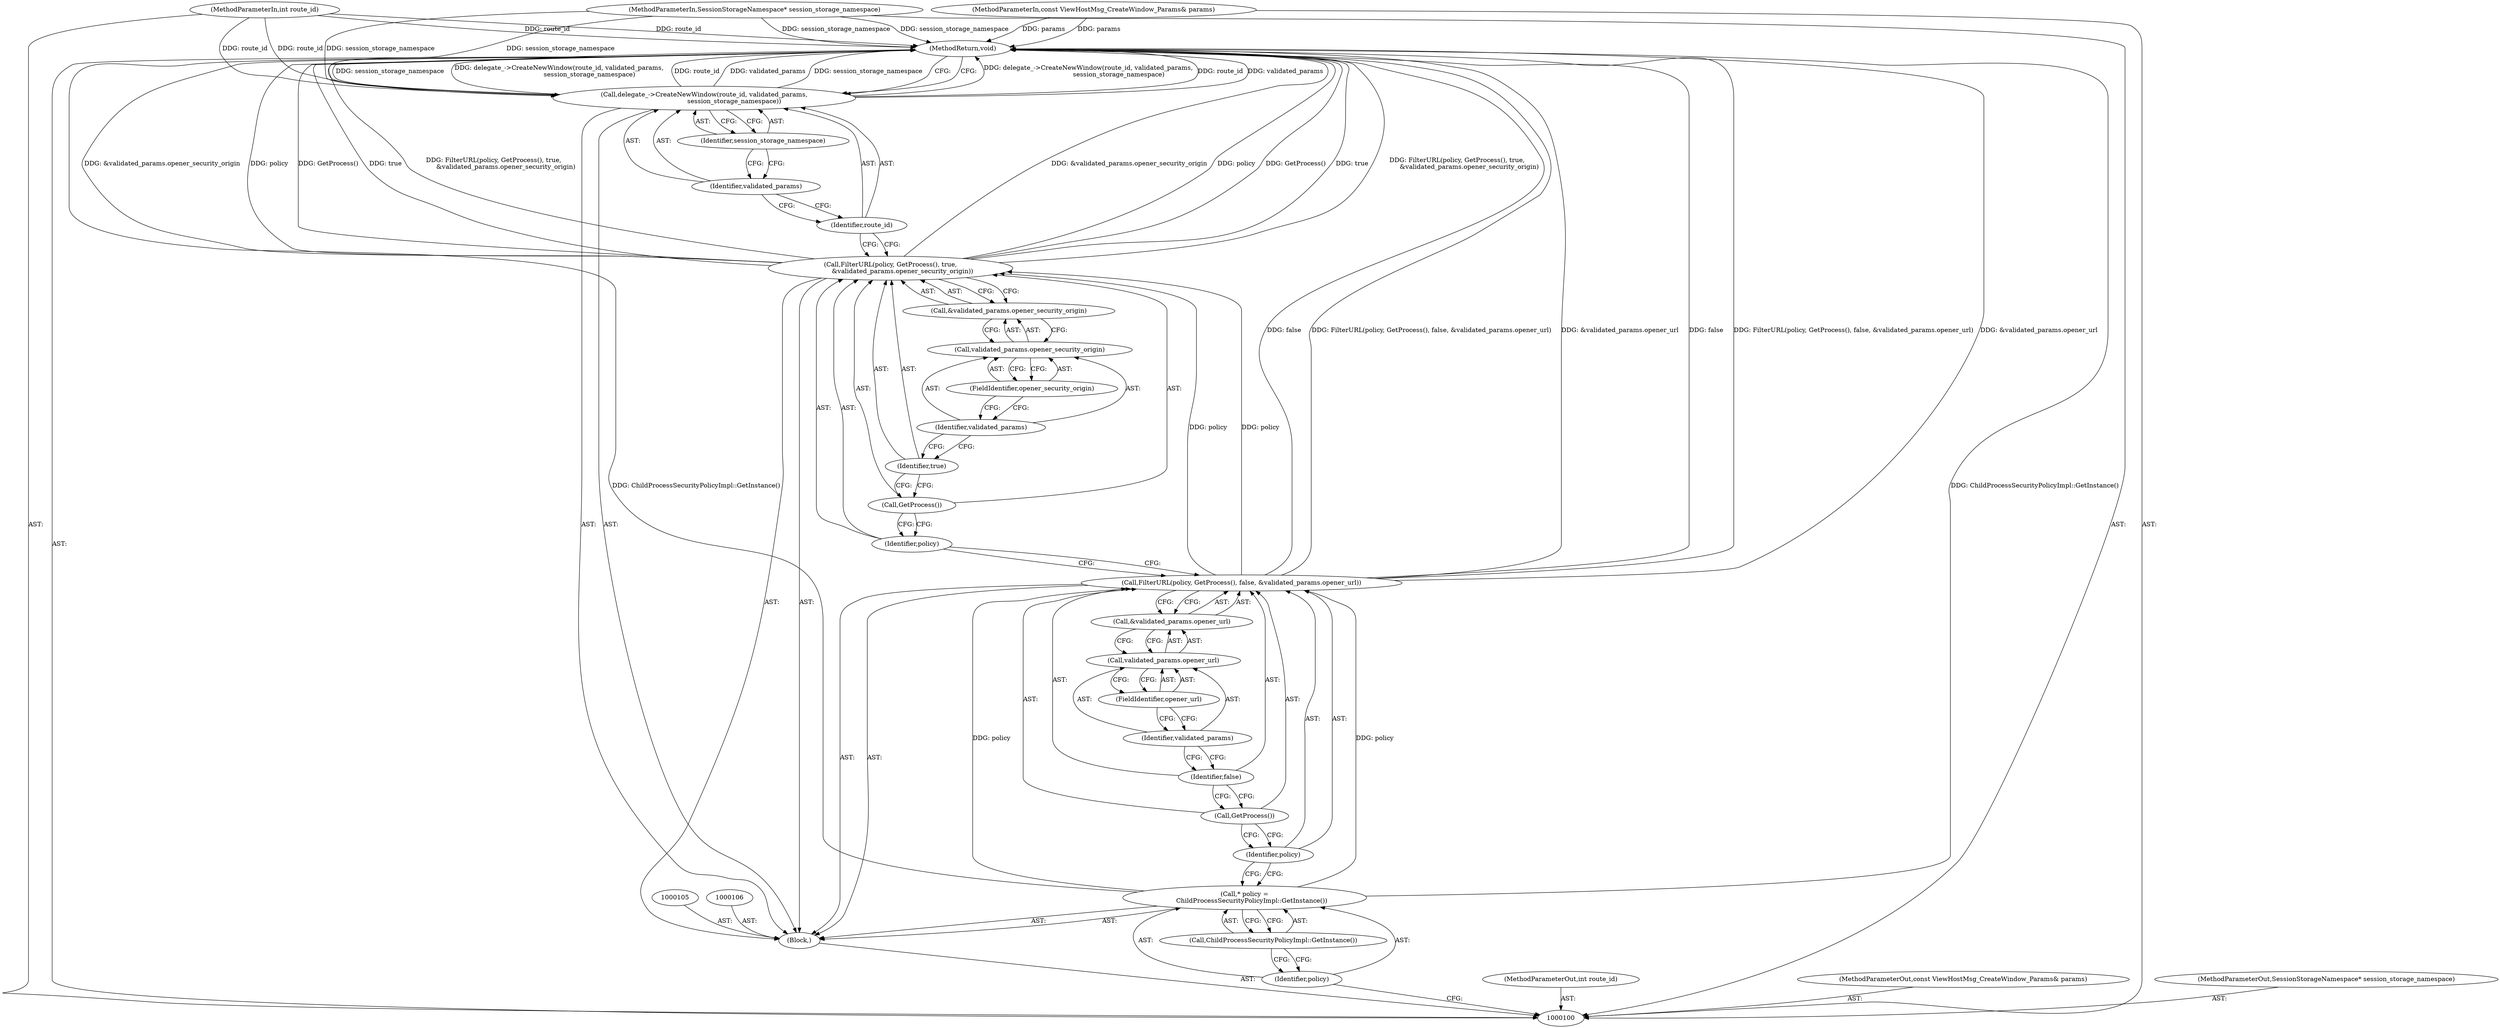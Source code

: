 digraph "0_Chrome_7f48b71cb22bb2fc9fcec2013e9eaff55381a43d_0" {
"1000130" [label="(MethodReturn,void)"];
"1000122" [label="(Call,&validated_params.opener_security_origin)"];
"1000123" [label="(Call,validated_params.opener_security_origin)"];
"1000124" [label="(Identifier,validated_params)"];
"1000125" [label="(FieldIdentifier,opener_security_origin)"];
"1000126" [label="(Call,delegate_->CreateNewWindow(route_id, validated_params,\n                              session_storage_namespace))"];
"1000127" [label="(Identifier,route_id)"];
"1000128" [label="(Identifier,validated_params)"];
"1000129" [label="(Identifier,session_storage_namespace)"];
"1000101" [label="(MethodParameterIn,int route_id)"];
"1000172" [label="(MethodParameterOut,int route_id)"];
"1000102" [label="(MethodParameterIn,const ViewHostMsg_CreateWindow_Params& params)"];
"1000173" [label="(MethodParameterOut,const ViewHostMsg_CreateWindow_Params& params)"];
"1000103" [label="(MethodParameterIn,SessionStorageNamespace* session_storage_namespace)"];
"1000174" [label="(MethodParameterOut,SessionStorageNamespace* session_storage_namespace)"];
"1000104" [label="(Block,)"];
"1000107" [label="(Call,* policy =\n       ChildProcessSecurityPolicyImpl::GetInstance())"];
"1000108" [label="(Identifier,policy)"];
"1000109" [label="(Call,ChildProcessSecurityPolicyImpl::GetInstance())"];
"1000111" [label="(Identifier,policy)"];
"1000110" [label="(Call,FilterURL(policy, GetProcess(), false, &validated_params.opener_url))"];
"1000112" [label="(Call,GetProcess())"];
"1000113" [label="(Identifier,false)"];
"1000114" [label="(Call,&validated_params.opener_url)"];
"1000115" [label="(Call,validated_params.opener_url)"];
"1000116" [label="(Identifier,validated_params)"];
"1000117" [label="(FieldIdentifier,opener_url)"];
"1000119" [label="(Identifier,policy)"];
"1000118" [label="(Call,FilterURL(policy, GetProcess(), true,\n            &validated_params.opener_security_origin))"];
"1000120" [label="(Call,GetProcess())"];
"1000121" [label="(Identifier,true)"];
"1000130" -> "1000100"  [label="AST: "];
"1000130" -> "1000126"  [label="CFG: "];
"1000126" -> "1000130"  [label="DDG: delegate_->CreateNewWindow(route_id, validated_params,\n                              session_storage_namespace)"];
"1000126" -> "1000130"  [label="DDG: route_id"];
"1000126" -> "1000130"  [label="DDG: validated_params"];
"1000126" -> "1000130"  [label="DDG: session_storage_namespace"];
"1000110" -> "1000130"  [label="DDG: &validated_params.opener_url"];
"1000110" -> "1000130"  [label="DDG: false"];
"1000110" -> "1000130"  [label="DDG: FilterURL(policy, GetProcess(), false, &validated_params.opener_url)"];
"1000118" -> "1000130"  [label="DDG: true"];
"1000118" -> "1000130"  [label="DDG: FilterURL(policy, GetProcess(), true,\n            &validated_params.opener_security_origin)"];
"1000118" -> "1000130"  [label="DDG: &validated_params.opener_security_origin"];
"1000118" -> "1000130"  [label="DDG: policy"];
"1000118" -> "1000130"  [label="DDG: GetProcess()"];
"1000102" -> "1000130"  [label="DDG: params"];
"1000107" -> "1000130"  [label="DDG: ChildProcessSecurityPolicyImpl::GetInstance()"];
"1000103" -> "1000130"  [label="DDG: session_storage_namespace"];
"1000101" -> "1000130"  [label="DDG: route_id"];
"1000122" -> "1000118"  [label="AST: "];
"1000122" -> "1000123"  [label="CFG: "];
"1000123" -> "1000122"  [label="AST: "];
"1000118" -> "1000122"  [label="CFG: "];
"1000123" -> "1000122"  [label="AST: "];
"1000123" -> "1000125"  [label="CFG: "];
"1000124" -> "1000123"  [label="AST: "];
"1000125" -> "1000123"  [label="AST: "];
"1000122" -> "1000123"  [label="CFG: "];
"1000124" -> "1000123"  [label="AST: "];
"1000124" -> "1000121"  [label="CFG: "];
"1000125" -> "1000124"  [label="CFG: "];
"1000125" -> "1000123"  [label="AST: "];
"1000125" -> "1000124"  [label="CFG: "];
"1000123" -> "1000125"  [label="CFG: "];
"1000126" -> "1000104"  [label="AST: "];
"1000126" -> "1000129"  [label="CFG: "];
"1000127" -> "1000126"  [label="AST: "];
"1000128" -> "1000126"  [label="AST: "];
"1000129" -> "1000126"  [label="AST: "];
"1000130" -> "1000126"  [label="CFG: "];
"1000126" -> "1000130"  [label="DDG: delegate_->CreateNewWindow(route_id, validated_params,\n                              session_storage_namespace)"];
"1000126" -> "1000130"  [label="DDG: route_id"];
"1000126" -> "1000130"  [label="DDG: validated_params"];
"1000126" -> "1000130"  [label="DDG: session_storage_namespace"];
"1000101" -> "1000126"  [label="DDG: route_id"];
"1000103" -> "1000126"  [label="DDG: session_storage_namespace"];
"1000127" -> "1000126"  [label="AST: "];
"1000127" -> "1000118"  [label="CFG: "];
"1000128" -> "1000127"  [label="CFG: "];
"1000128" -> "1000126"  [label="AST: "];
"1000128" -> "1000127"  [label="CFG: "];
"1000129" -> "1000128"  [label="CFG: "];
"1000129" -> "1000126"  [label="AST: "];
"1000129" -> "1000128"  [label="CFG: "];
"1000126" -> "1000129"  [label="CFG: "];
"1000101" -> "1000100"  [label="AST: "];
"1000101" -> "1000130"  [label="DDG: route_id"];
"1000101" -> "1000126"  [label="DDG: route_id"];
"1000172" -> "1000100"  [label="AST: "];
"1000102" -> "1000100"  [label="AST: "];
"1000102" -> "1000130"  [label="DDG: params"];
"1000173" -> "1000100"  [label="AST: "];
"1000103" -> "1000100"  [label="AST: "];
"1000103" -> "1000130"  [label="DDG: session_storage_namespace"];
"1000103" -> "1000126"  [label="DDG: session_storage_namespace"];
"1000174" -> "1000100"  [label="AST: "];
"1000104" -> "1000100"  [label="AST: "];
"1000105" -> "1000104"  [label="AST: "];
"1000106" -> "1000104"  [label="AST: "];
"1000107" -> "1000104"  [label="AST: "];
"1000110" -> "1000104"  [label="AST: "];
"1000118" -> "1000104"  [label="AST: "];
"1000126" -> "1000104"  [label="AST: "];
"1000107" -> "1000104"  [label="AST: "];
"1000107" -> "1000109"  [label="CFG: "];
"1000108" -> "1000107"  [label="AST: "];
"1000109" -> "1000107"  [label="AST: "];
"1000111" -> "1000107"  [label="CFG: "];
"1000107" -> "1000130"  [label="DDG: ChildProcessSecurityPolicyImpl::GetInstance()"];
"1000107" -> "1000110"  [label="DDG: policy"];
"1000108" -> "1000107"  [label="AST: "];
"1000108" -> "1000100"  [label="CFG: "];
"1000109" -> "1000108"  [label="CFG: "];
"1000109" -> "1000107"  [label="AST: "];
"1000109" -> "1000108"  [label="CFG: "];
"1000107" -> "1000109"  [label="CFG: "];
"1000111" -> "1000110"  [label="AST: "];
"1000111" -> "1000107"  [label="CFG: "];
"1000112" -> "1000111"  [label="CFG: "];
"1000110" -> "1000104"  [label="AST: "];
"1000110" -> "1000114"  [label="CFG: "];
"1000111" -> "1000110"  [label="AST: "];
"1000112" -> "1000110"  [label="AST: "];
"1000113" -> "1000110"  [label="AST: "];
"1000114" -> "1000110"  [label="AST: "];
"1000119" -> "1000110"  [label="CFG: "];
"1000110" -> "1000130"  [label="DDG: &validated_params.opener_url"];
"1000110" -> "1000130"  [label="DDG: false"];
"1000110" -> "1000130"  [label="DDG: FilterURL(policy, GetProcess(), false, &validated_params.opener_url)"];
"1000107" -> "1000110"  [label="DDG: policy"];
"1000110" -> "1000118"  [label="DDG: policy"];
"1000112" -> "1000110"  [label="AST: "];
"1000112" -> "1000111"  [label="CFG: "];
"1000113" -> "1000112"  [label="CFG: "];
"1000113" -> "1000110"  [label="AST: "];
"1000113" -> "1000112"  [label="CFG: "];
"1000116" -> "1000113"  [label="CFG: "];
"1000114" -> "1000110"  [label="AST: "];
"1000114" -> "1000115"  [label="CFG: "];
"1000115" -> "1000114"  [label="AST: "];
"1000110" -> "1000114"  [label="CFG: "];
"1000115" -> "1000114"  [label="AST: "];
"1000115" -> "1000117"  [label="CFG: "];
"1000116" -> "1000115"  [label="AST: "];
"1000117" -> "1000115"  [label="AST: "];
"1000114" -> "1000115"  [label="CFG: "];
"1000116" -> "1000115"  [label="AST: "];
"1000116" -> "1000113"  [label="CFG: "];
"1000117" -> "1000116"  [label="CFG: "];
"1000117" -> "1000115"  [label="AST: "];
"1000117" -> "1000116"  [label="CFG: "];
"1000115" -> "1000117"  [label="CFG: "];
"1000119" -> "1000118"  [label="AST: "];
"1000119" -> "1000110"  [label="CFG: "];
"1000120" -> "1000119"  [label="CFG: "];
"1000118" -> "1000104"  [label="AST: "];
"1000118" -> "1000122"  [label="CFG: "];
"1000119" -> "1000118"  [label="AST: "];
"1000120" -> "1000118"  [label="AST: "];
"1000121" -> "1000118"  [label="AST: "];
"1000122" -> "1000118"  [label="AST: "];
"1000127" -> "1000118"  [label="CFG: "];
"1000118" -> "1000130"  [label="DDG: true"];
"1000118" -> "1000130"  [label="DDG: FilterURL(policy, GetProcess(), true,\n            &validated_params.opener_security_origin)"];
"1000118" -> "1000130"  [label="DDG: &validated_params.opener_security_origin"];
"1000118" -> "1000130"  [label="DDG: policy"];
"1000118" -> "1000130"  [label="DDG: GetProcess()"];
"1000110" -> "1000118"  [label="DDG: policy"];
"1000120" -> "1000118"  [label="AST: "];
"1000120" -> "1000119"  [label="CFG: "];
"1000121" -> "1000120"  [label="CFG: "];
"1000121" -> "1000118"  [label="AST: "];
"1000121" -> "1000120"  [label="CFG: "];
"1000124" -> "1000121"  [label="CFG: "];
}
